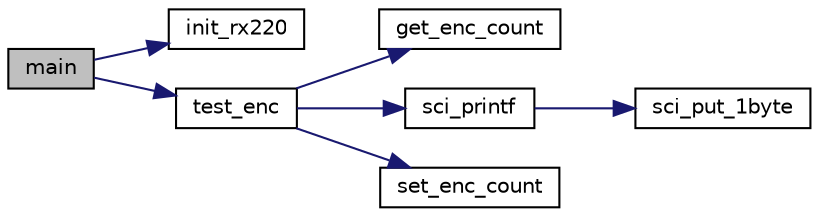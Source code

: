 digraph "main"
{
 // LATEX_PDF_SIZE
  edge [fontname="Helvetica",fontsize="10",labelfontname="Helvetica",labelfontsize="10"];
  node [fontname="Helvetica",fontsize="10",shape=record];
  rankdir="LR";
  Node1 [label="main",height=0.2,width=0.4,color="black", fillcolor="grey75", style="filled", fontcolor="black",tooltip=" "];
  Node1 -> Node2 [color="midnightblue",fontsize="10",style="solid",fontname="Helvetica"];
  Node2 [label="init_rx220",height=0.2,width=0.4,color="black", fillcolor="white", style="filled",URL="$init__rx220_8c.html#ad67fc799d22f03b36e464c59af4a92fd",tooltip=" "];
  Node1 -> Node3 [color="midnightblue",fontsize="10",style="solid",fontname="Helvetica"];
  Node3 [label="test_enc",height=0.2,width=0.4,color="black", fillcolor="white", style="filled",URL="$test__function_8c.html#a110e0ce77b462a854e517e3ba55926f5",tooltip=" "];
  Node3 -> Node4 [color="midnightblue",fontsize="10",style="solid",fontname="Helvetica"];
  Node4 [label="get_enc_count",height=0.2,width=0.4,color="black", fillcolor="white", style="filled",URL="$encoder_8c.html#aa6af9937998f69e8ede6aede38597738",tooltip="エンコーダカウントの取得"];
  Node3 -> Node5 [color="midnightblue",fontsize="10",style="solid",fontname="Helvetica"];
  Node5 [label="sci_printf",height=0.2,width=0.4,color="black", fillcolor="white", style="filled",URL="$sci_8c.html#a3bc09dd94f78f69af9bfdc6f1d63b38e",tooltip="文字列の送信処理"];
  Node5 -> Node6 [color="midnightblue",fontsize="10",style="solid",fontname="Helvetica"];
  Node6 [label="sci_put_1byte",height=0.2,width=0.4,color="black", fillcolor="white", style="filled",URL="$sci_8c.html#afde8ee429bc56d01adf33adaf34d8ec0",tooltip="1byteの送信処理"];
  Node3 -> Node7 [color="midnightblue",fontsize="10",style="solid",fontname="Helvetica"];
  Node7 [label="set_enc_count",height=0.2,width=0.4,color="black", fillcolor="white", style="filled",URL="$encoder_8c.html#adfa6dd2ec7cc95a88a78bb300d2df31b",tooltip="エンコーダカウントの初期値を設定"];
}
